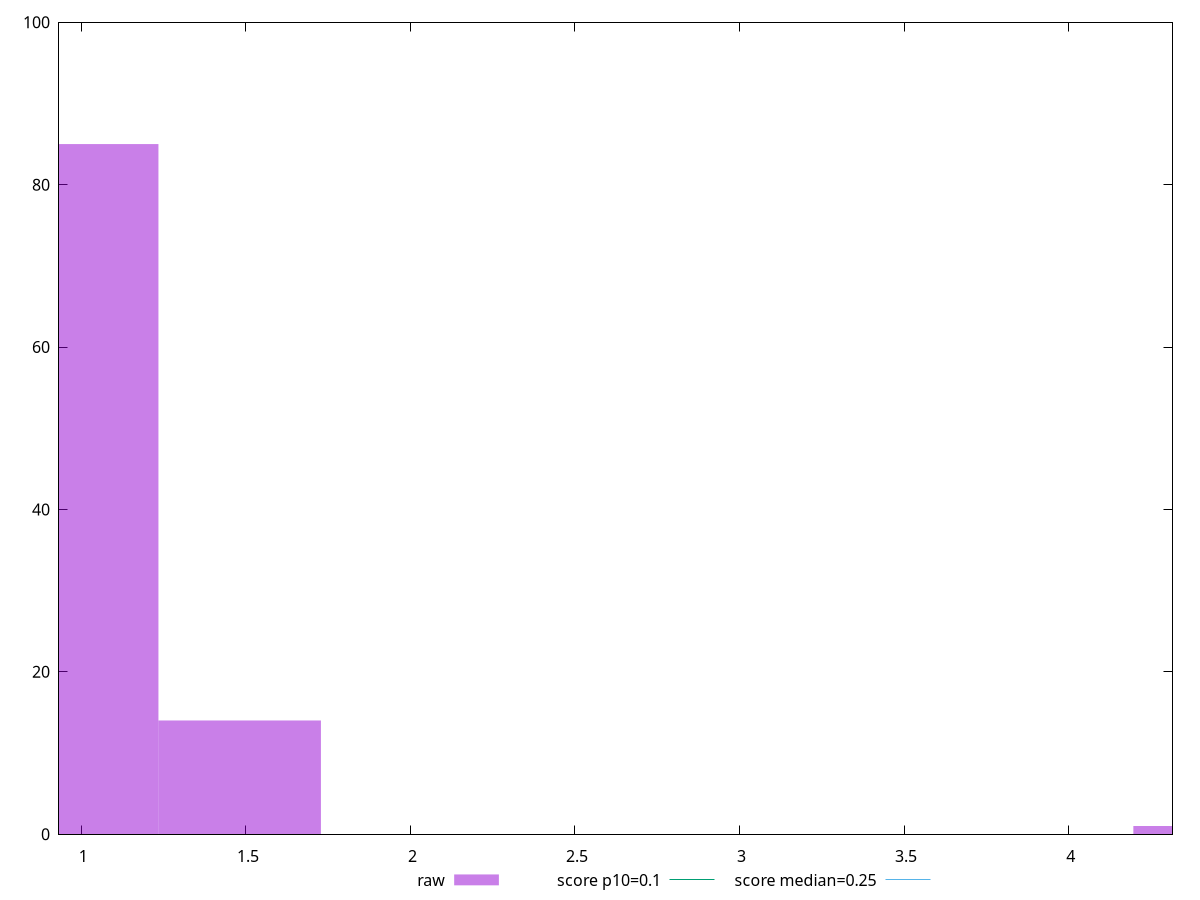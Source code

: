reset

$raw <<EOF
0.9874289782445914 85
1.481143467366887 14
4.443430402100661 1
EOF

set key outside below
set boxwidth 0.4937144891222957
set xrange [0.9321282912360297:4.315516493055556]
set yrange [0:100]
set trange [0:100]
set style fill transparent solid 0.5 noborder

set parametric
set terminal svg size 640, 490 enhanced background rgb 'white'
set output "report_00015_2021-02-09T16-11-33.973Z/cumulative-layout-shift/samples/pages+cached+noadtech/raw/histogram.svg"

plot $raw title "raw" with boxes, \
     0.1,t title "score p10=0.1", \
     0.25,t title "score median=0.25"

reset

